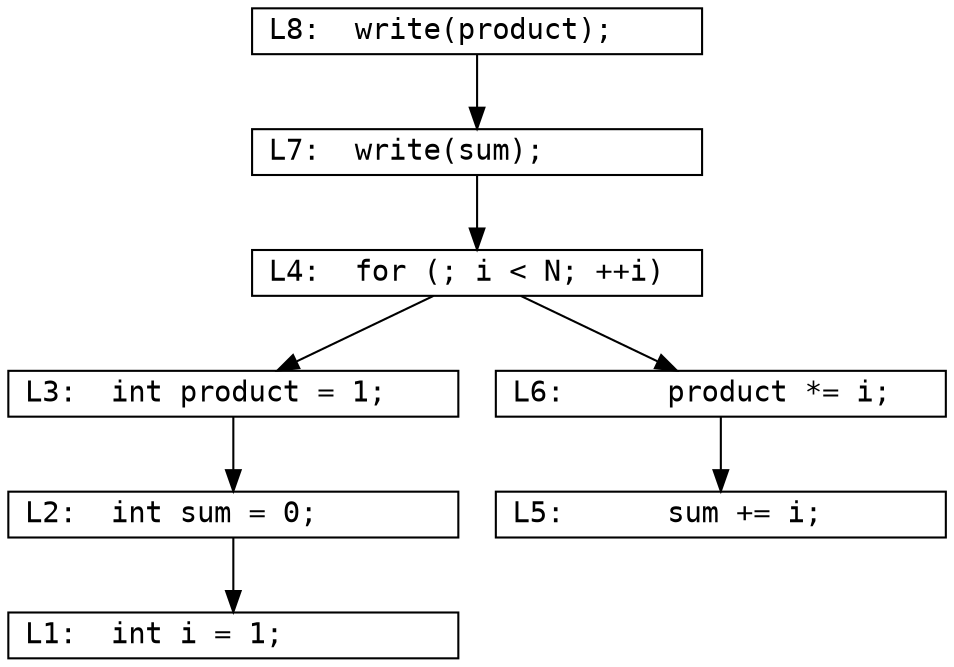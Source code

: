 digraph G {
  graph [splines=true];
  
  node [fontname="Monospace"];
  node [shape=rect];
  node [fixedsize=true];
  node [width=3,height=.3];

  L1 [label="L1:  int i = 1;        \l", pos="0,0.0!"];
  L2 [label="L2:  int sum = 0;      \l", pos="0,0.5!"];  
  L3 [label="L3:  int product = 1;  \l", pos="0,1.0!"];
  L4 [label="L4:  for (; i < N; ++i)\l", pos="0,1.5!"];
  L5 [label="L5:      sum += i;     \l", pos="0,2.0!"];
  L6 [label="L6:      product *= i; \l", pos="0,2.5!"];
  L7 [label="L7:  write(sum);       \l", pos="0,3.0!"];
  L8 [label="L8:  write(product);   \l", pos="0,3.5!"];

  L8 -> L7;
  L7 -> L4;
  L6 -> L5;
  L4 -> L6;
  L4 -> L3;
  L3 -> L2;
  L2 -> L1;
}

